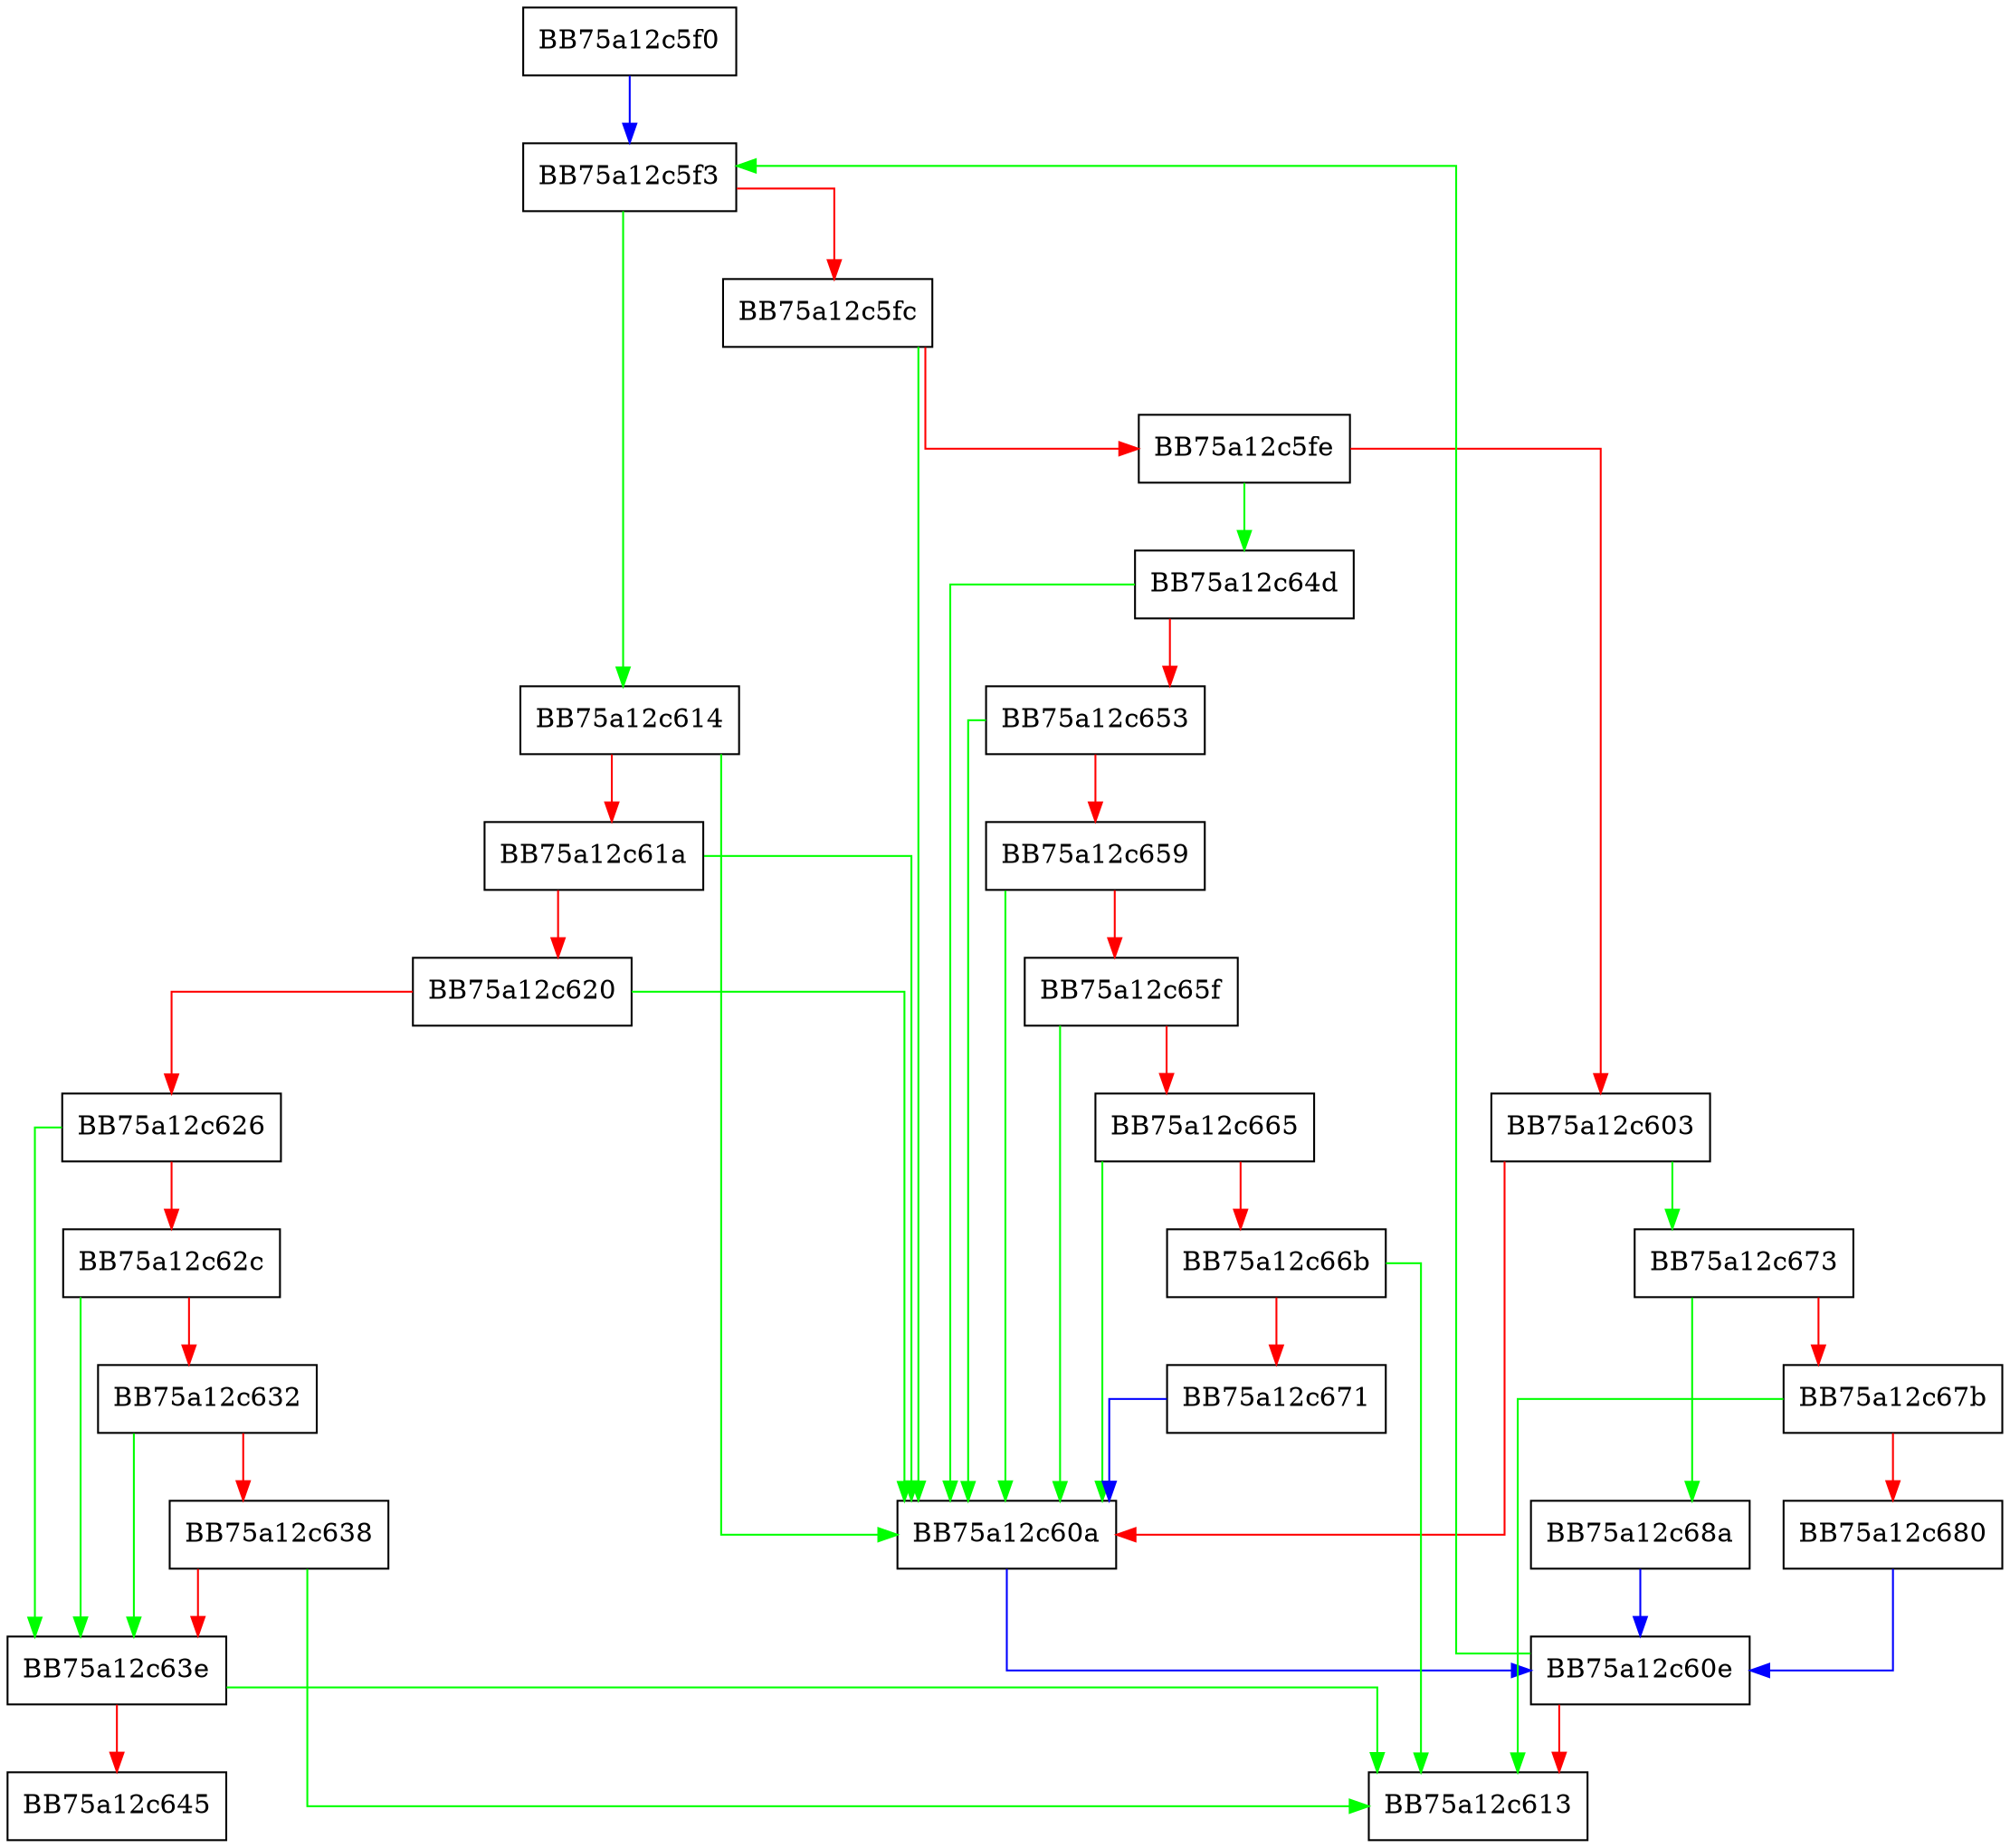 digraph probe_leading_repeat {
  node [shape="box"];
  graph [splines=ortho];
  BB75a12c5f0 -> BB75a12c5f3 [color="blue"];
  BB75a12c5f3 -> BB75a12c614 [color="green"];
  BB75a12c5f3 -> BB75a12c5fc [color="red"];
  BB75a12c5fc -> BB75a12c60a [color="green"];
  BB75a12c5fc -> BB75a12c5fe [color="red"];
  BB75a12c5fe -> BB75a12c64d [color="green"];
  BB75a12c5fe -> BB75a12c603 [color="red"];
  BB75a12c603 -> BB75a12c673 [color="green"];
  BB75a12c603 -> BB75a12c60a [color="red"];
  BB75a12c60a -> BB75a12c60e [color="blue"];
  BB75a12c60e -> BB75a12c5f3 [color="green"];
  BB75a12c60e -> BB75a12c613 [color="red"];
  BB75a12c614 -> BB75a12c60a [color="green"];
  BB75a12c614 -> BB75a12c61a [color="red"];
  BB75a12c61a -> BB75a12c60a [color="green"];
  BB75a12c61a -> BB75a12c620 [color="red"];
  BB75a12c620 -> BB75a12c60a [color="green"];
  BB75a12c620 -> BB75a12c626 [color="red"];
  BB75a12c626 -> BB75a12c63e [color="green"];
  BB75a12c626 -> BB75a12c62c [color="red"];
  BB75a12c62c -> BB75a12c63e [color="green"];
  BB75a12c62c -> BB75a12c632 [color="red"];
  BB75a12c632 -> BB75a12c63e [color="green"];
  BB75a12c632 -> BB75a12c638 [color="red"];
  BB75a12c638 -> BB75a12c613 [color="green"];
  BB75a12c638 -> BB75a12c63e [color="red"];
  BB75a12c63e -> BB75a12c613 [color="green"];
  BB75a12c63e -> BB75a12c645 [color="red"];
  BB75a12c64d -> BB75a12c60a [color="green"];
  BB75a12c64d -> BB75a12c653 [color="red"];
  BB75a12c653 -> BB75a12c60a [color="green"];
  BB75a12c653 -> BB75a12c659 [color="red"];
  BB75a12c659 -> BB75a12c60a [color="green"];
  BB75a12c659 -> BB75a12c65f [color="red"];
  BB75a12c65f -> BB75a12c60a [color="green"];
  BB75a12c65f -> BB75a12c665 [color="red"];
  BB75a12c665 -> BB75a12c60a [color="green"];
  BB75a12c665 -> BB75a12c66b [color="red"];
  BB75a12c66b -> BB75a12c613 [color="green"];
  BB75a12c66b -> BB75a12c671 [color="red"];
  BB75a12c671 -> BB75a12c60a [color="blue"];
  BB75a12c673 -> BB75a12c68a [color="green"];
  BB75a12c673 -> BB75a12c67b [color="red"];
  BB75a12c67b -> BB75a12c613 [color="green"];
  BB75a12c67b -> BB75a12c680 [color="red"];
  BB75a12c680 -> BB75a12c60e [color="blue"];
  BB75a12c68a -> BB75a12c60e [color="blue"];
}